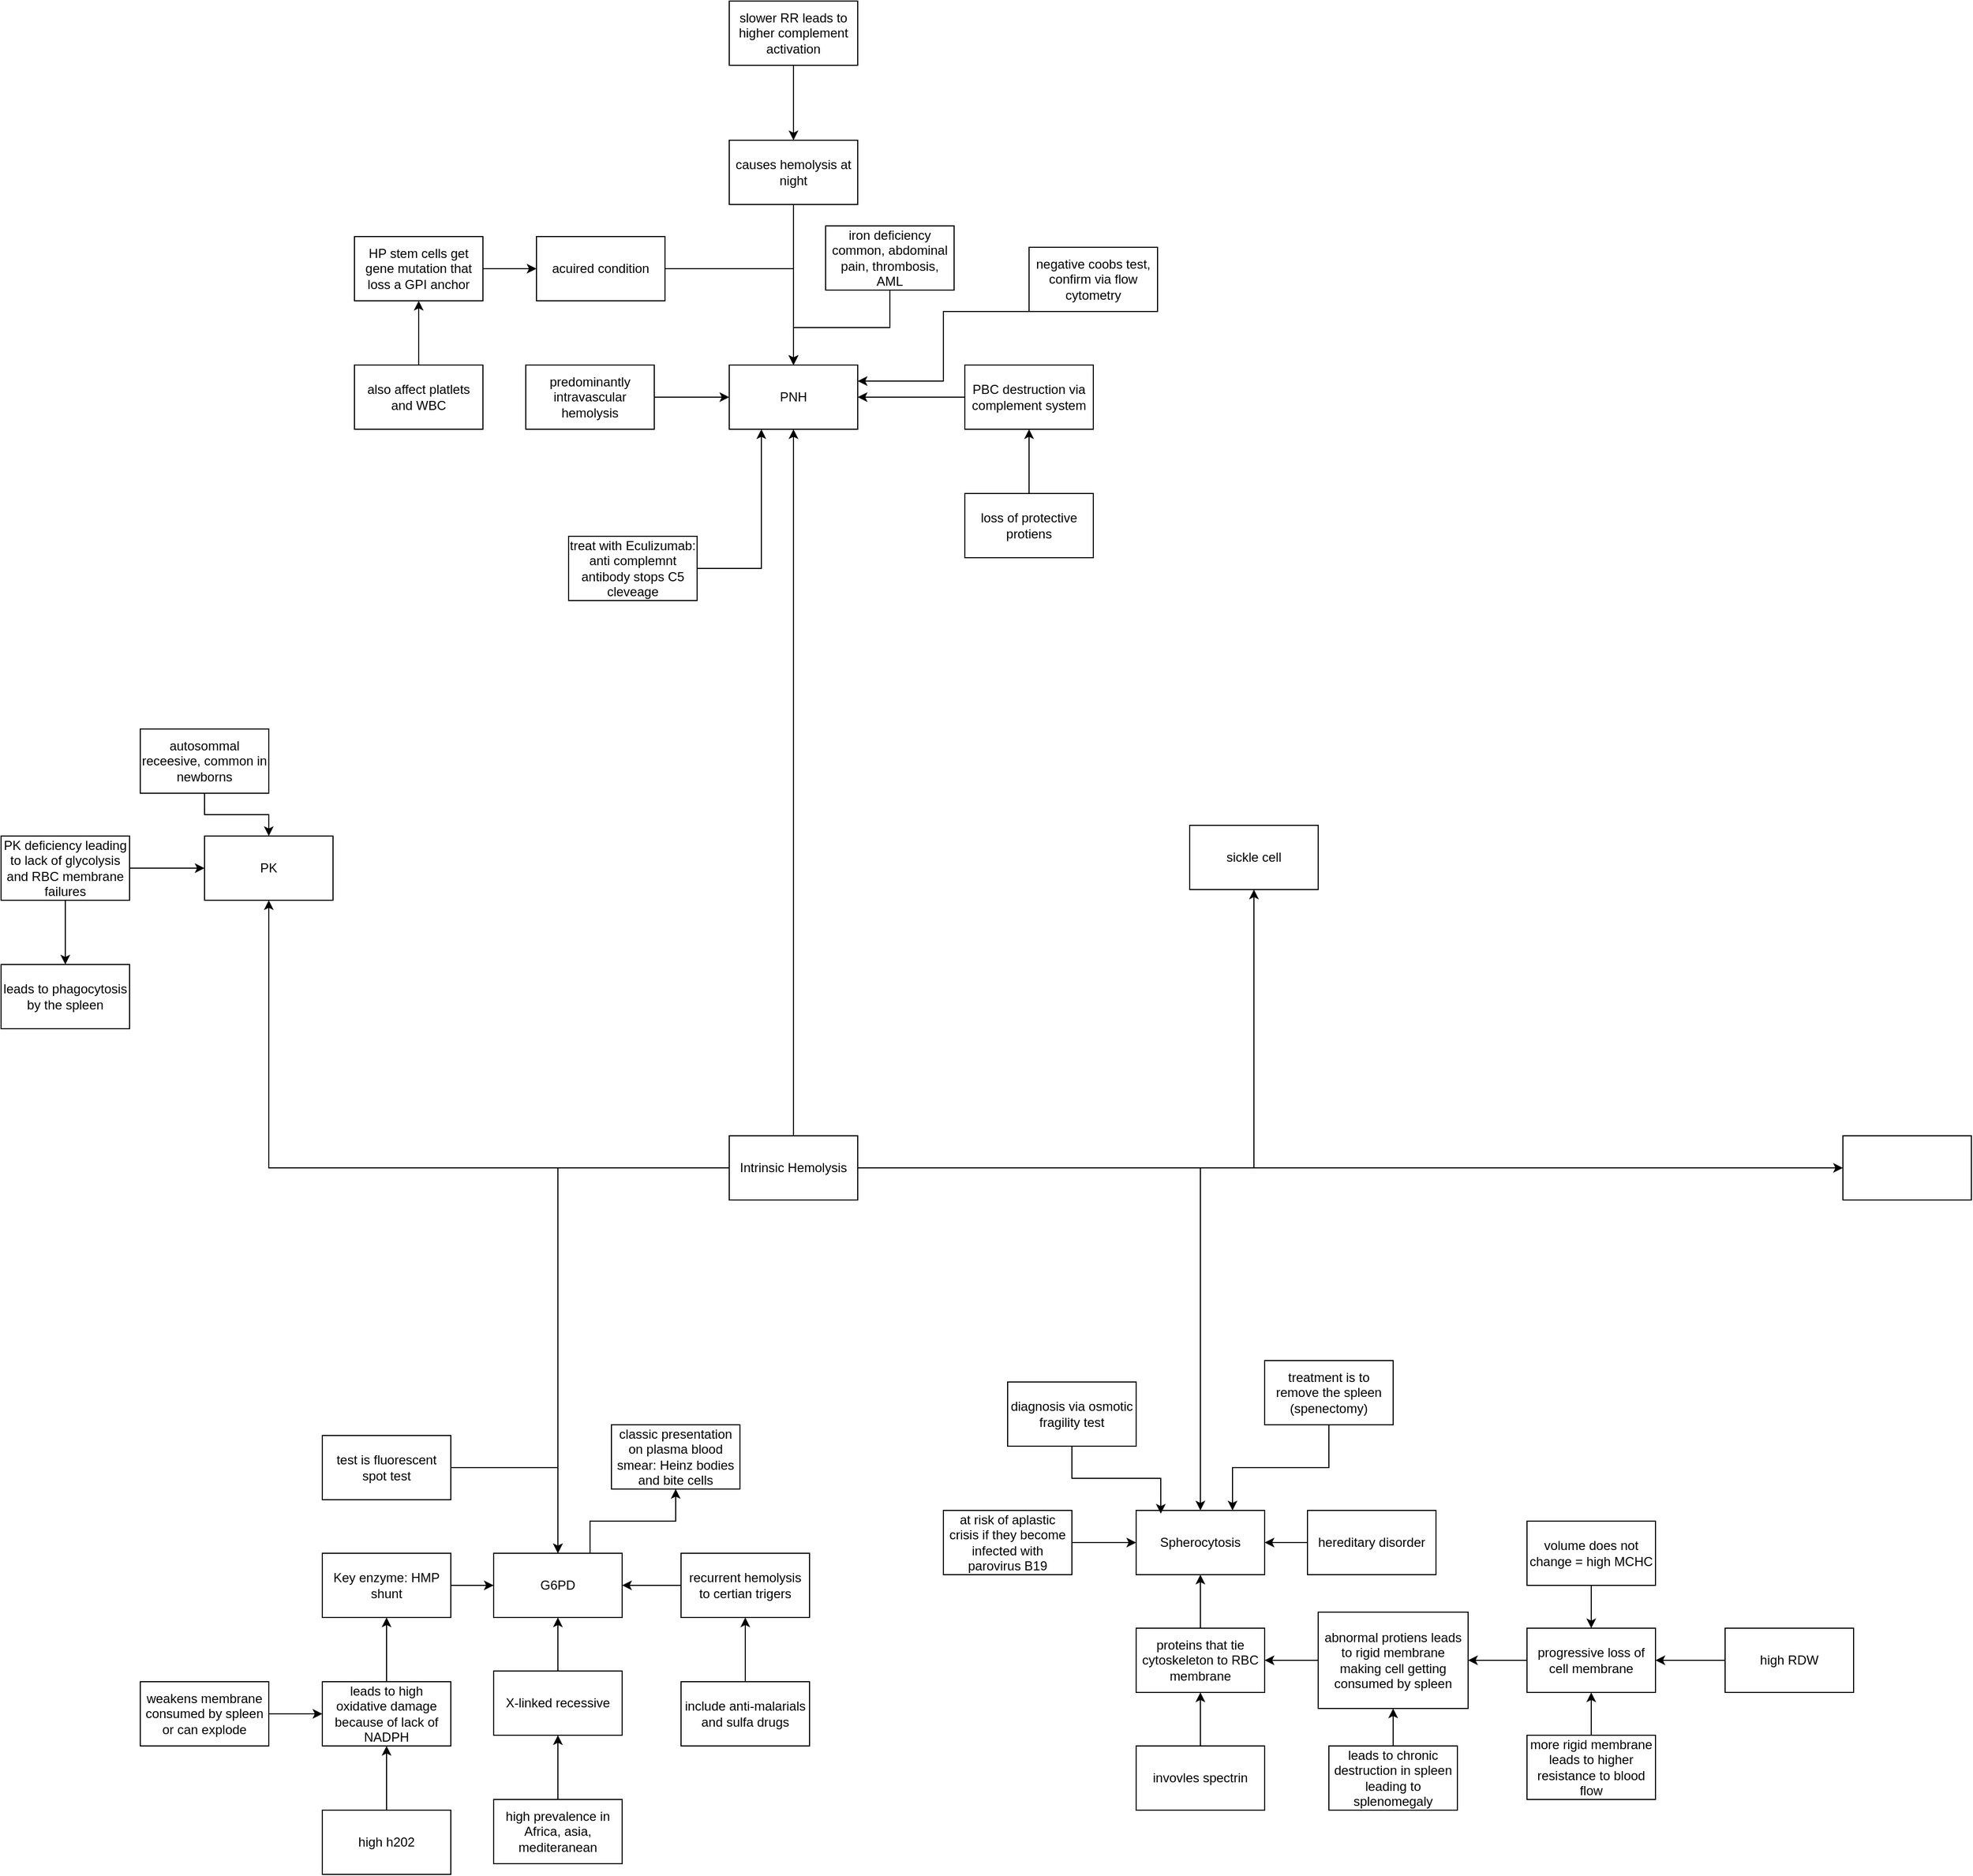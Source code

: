 <mxfile version="28.2.3">
  <diagram name="Page-1" id="USFx2qQlHdeA7opXurbG">
    <mxGraphModel dx="2195" dy="1731" grid="1" gridSize="10" guides="1" tooltips="1" connect="1" arrows="1" fold="1" page="1" pageScale="1" pageWidth="850" pageHeight="1100" math="0" shadow="0">
      <root>
        <mxCell id="0" />
        <mxCell id="1" parent="0" />
        <mxCell id="BO_fKhhY4Z2RmEIphCQF-3" style="edgeStyle=orthogonalEdgeStyle;rounded=0;orthogonalLoop=1;jettySize=auto;html=1;entryX=0.5;entryY=1;entryDx=0;entryDy=0;" edge="1" parent="1" source="BO_fKhhY4Z2RmEIphCQF-1" target="BO_fKhhY4Z2RmEIphCQF-2">
          <mxGeometry relative="1" as="geometry" />
        </mxCell>
        <mxCell id="BO_fKhhY4Z2RmEIphCQF-5" style="edgeStyle=orthogonalEdgeStyle;rounded=0;orthogonalLoop=1;jettySize=auto;html=1;" edge="1" parent="1" source="BO_fKhhY4Z2RmEIphCQF-1" target="BO_fKhhY4Z2RmEIphCQF-4">
          <mxGeometry relative="1" as="geometry" />
        </mxCell>
        <mxCell id="BO_fKhhY4Z2RmEIphCQF-7" style="edgeStyle=orthogonalEdgeStyle;rounded=0;orthogonalLoop=1;jettySize=auto;html=1;entryX=0.5;entryY=0;entryDx=0;entryDy=0;" edge="1" parent="1" source="BO_fKhhY4Z2RmEIphCQF-1" target="BO_fKhhY4Z2RmEIphCQF-6">
          <mxGeometry relative="1" as="geometry" />
        </mxCell>
        <mxCell id="BO_fKhhY4Z2RmEIphCQF-9" style="edgeStyle=orthogonalEdgeStyle;rounded=0;orthogonalLoop=1;jettySize=auto;html=1;" edge="1" parent="1" source="BO_fKhhY4Z2RmEIphCQF-1" target="BO_fKhhY4Z2RmEIphCQF-8">
          <mxGeometry relative="1" as="geometry" />
        </mxCell>
        <mxCell id="BO_fKhhY4Z2RmEIphCQF-11" style="edgeStyle=orthogonalEdgeStyle;rounded=0;orthogonalLoop=1;jettySize=auto;html=1;" edge="1" parent="1" source="BO_fKhhY4Z2RmEIphCQF-1" target="BO_fKhhY4Z2RmEIphCQF-10">
          <mxGeometry relative="1" as="geometry" />
        </mxCell>
        <mxCell id="BO_fKhhY4Z2RmEIphCQF-13" style="edgeStyle=orthogonalEdgeStyle;rounded=0;orthogonalLoop=1;jettySize=auto;html=1;" edge="1" parent="1" source="BO_fKhhY4Z2RmEIphCQF-1" target="BO_fKhhY4Z2RmEIphCQF-12">
          <mxGeometry relative="1" as="geometry" />
        </mxCell>
        <mxCell id="BO_fKhhY4Z2RmEIphCQF-1" value="Intrinsic Hemolysis" style="rounded=0;whiteSpace=wrap;html=1;" vertex="1" parent="1">
          <mxGeometry x="470" y="300" width="120" height="60" as="geometry" />
        </mxCell>
        <mxCell id="BO_fKhhY4Z2RmEIphCQF-2" value="PNH" style="rounded=0;whiteSpace=wrap;html=1;" vertex="1" parent="1">
          <mxGeometry x="470" y="-420" width="120" height="60" as="geometry" />
        </mxCell>
        <mxCell id="BO_fKhhY4Z2RmEIphCQF-4" value="PK" style="rounded=0;whiteSpace=wrap;html=1;" vertex="1" parent="1">
          <mxGeometry x="-20" y="20" width="120" height="60" as="geometry" />
        </mxCell>
        <mxCell id="BO_fKhhY4Z2RmEIphCQF-59" style="edgeStyle=orthogonalEdgeStyle;rounded=0;orthogonalLoop=1;jettySize=auto;html=1;exitX=0.75;exitY=0;exitDx=0;exitDy=0;" edge="1" parent="1" source="BO_fKhhY4Z2RmEIphCQF-6" target="BO_fKhhY4Z2RmEIphCQF-58">
          <mxGeometry relative="1" as="geometry" />
        </mxCell>
        <mxCell id="BO_fKhhY4Z2RmEIphCQF-6" value="G6PD" style="rounded=0;whiteSpace=wrap;html=1;" vertex="1" parent="1">
          <mxGeometry x="250" y="690" width="120" height="60" as="geometry" />
        </mxCell>
        <mxCell id="BO_fKhhY4Z2RmEIphCQF-8" value="Spherocytosis" style="rounded=0;whiteSpace=wrap;html=1;" vertex="1" parent="1">
          <mxGeometry x="850" y="650" width="120" height="60" as="geometry" />
        </mxCell>
        <mxCell id="BO_fKhhY4Z2RmEIphCQF-10" value="sickle cell" style="rounded=0;whiteSpace=wrap;html=1;" vertex="1" parent="1">
          <mxGeometry x="900" y="10" width="120" height="60" as="geometry" />
        </mxCell>
        <mxCell id="BO_fKhhY4Z2RmEIphCQF-12" value="" style="rounded=0;whiteSpace=wrap;html=1;" vertex="1" parent="1">
          <mxGeometry x="1510" y="300" width="120" height="60" as="geometry" />
        </mxCell>
        <mxCell id="BO_fKhhY4Z2RmEIphCQF-15" value="" style="edgeStyle=orthogonalEdgeStyle;rounded=0;orthogonalLoop=1;jettySize=auto;html=1;" edge="1" parent="1" source="BO_fKhhY4Z2RmEIphCQF-14" target="BO_fKhhY4Z2RmEIphCQF-2">
          <mxGeometry relative="1" as="geometry" />
        </mxCell>
        <mxCell id="BO_fKhhY4Z2RmEIphCQF-14" value="PBC destruction via complement system" style="rounded=0;whiteSpace=wrap;html=1;" vertex="1" parent="1">
          <mxGeometry x="690" y="-420" width="120" height="60" as="geometry" />
        </mxCell>
        <mxCell id="BO_fKhhY4Z2RmEIphCQF-17" value="" style="edgeStyle=orthogonalEdgeStyle;rounded=0;orthogonalLoop=1;jettySize=auto;html=1;" edge="1" parent="1" source="BO_fKhhY4Z2RmEIphCQF-16" target="BO_fKhhY4Z2RmEIphCQF-14">
          <mxGeometry relative="1" as="geometry" />
        </mxCell>
        <mxCell id="BO_fKhhY4Z2RmEIphCQF-16" value="loss of protective protiens" style="rounded=0;whiteSpace=wrap;html=1;" vertex="1" parent="1">
          <mxGeometry x="690" y="-300" width="120" height="60" as="geometry" />
        </mxCell>
        <mxCell id="BO_fKhhY4Z2RmEIphCQF-19" value="" style="edgeStyle=orthogonalEdgeStyle;rounded=0;orthogonalLoop=1;jettySize=auto;html=1;" edge="1" parent="1" source="BO_fKhhY4Z2RmEIphCQF-18" target="BO_fKhhY4Z2RmEIphCQF-2">
          <mxGeometry relative="1" as="geometry" />
        </mxCell>
        <mxCell id="BO_fKhhY4Z2RmEIphCQF-18" value="predominantly intravascular hemolysis" style="rounded=0;whiteSpace=wrap;html=1;" vertex="1" parent="1">
          <mxGeometry x="280" y="-420" width="120" height="60" as="geometry" />
        </mxCell>
        <mxCell id="BO_fKhhY4Z2RmEIphCQF-21" style="edgeStyle=orthogonalEdgeStyle;rounded=0;orthogonalLoop=1;jettySize=auto;html=1;entryX=0.5;entryY=0;entryDx=0;entryDy=0;" edge="1" parent="1" source="BO_fKhhY4Z2RmEIphCQF-20" target="BO_fKhhY4Z2RmEIphCQF-2">
          <mxGeometry relative="1" as="geometry" />
        </mxCell>
        <mxCell id="BO_fKhhY4Z2RmEIphCQF-20" value="acuired condition" style="rounded=0;whiteSpace=wrap;html=1;" vertex="1" parent="1">
          <mxGeometry x="290" y="-540" width="120" height="60" as="geometry" />
        </mxCell>
        <mxCell id="BO_fKhhY4Z2RmEIphCQF-23" value="" style="edgeStyle=orthogonalEdgeStyle;rounded=0;orthogonalLoop=1;jettySize=auto;html=1;" edge="1" parent="1" source="BO_fKhhY4Z2RmEIphCQF-22" target="BO_fKhhY4Z2RmEIphCQF-20">
          <mxGeometry relative="1" as="geometry" />
        </mxCell>
        <mxCell id="BO_fKhhY4Z2RmEIphCQF-22" value="HP stem cells get gene mutation that loss a GPI anchor" style="rounded=0;whiteSpace=wrap;html=1;" vertex="1" parent="1">
          <mxGeometry x="120" y="-540" width="120" height="60" as="geometry" />
        </mxCell>
        <mxCell id="BO_fKhhY4Z2RmEIphCQF-25" value="" style="edgeStyle=orthogonalEdgeStyle;rounded=0;orthogonalLoop=1;jettySize=auto;html=1;" edge="1" parent="1" source="BO_fKhhY4Z2RmEIphCQF-24" target="BO_fKhhY4Z2RmEIphCQF-22">
          <mxGeometry relative="1" as="geometry" />
        </mxCell>
        <mxCell id="BO_fKhhY4Z2RmEIphCQF-24" value="also affect platlets and WBC" style="rounded=0;whiteSpace=wrap;html=1;" vertex="1" parent="1">
          <mxGeometry x="120" y="-420" width="120" height="60" as="geometry" />
        </mxCell>
        <mxCell id="BO_fKhhY4Z2RmEIphCQF-27" style="edgeStyle=orthogonalEdgeStyle;rounded=0;orthogonalLoop=1;jettySize=auto;html=1;entryX=0.5;entryY=0;entryDx=0;entryDy=0;" edge="1" parent="1" source="BO_fKhhY4Z2RmEIphCQF-26" target="BO_fKhhY4Z2RmEIphCQF-2">
          <mxGeometry relative="1" as="geometry" />
        </mxCell>
        <mxCell id="BO_fKhhY4Z2RmEIphCQF-26" value="causes hemolysis at night" style="rounded=0;whiteSpace=wrap;html=1;" vertex="1" parent="1">
          <mxGeometry x="470" y="-630" width="120" height="60" as="geometry" />
        </mxCell>
        <mxCell id="BO_fKhhY4Z2RmEIphCQF-29" value="" style="edgeStyle=orthogonalEdgeStyle;rounded=0;orthogonalLoop=1;jettySize=auto;html=1;" edge="1" parent="1" source="BO_fKhhY4Z2RmEIphCQF-28" target="BO_fKhhY4Z2RmEIphCQF-26">
          <mxGeometry relative="1" as="geometry" />
        </mxCell>
        <mxCell id="BO_fKhhY4Z2RmEIphCQF-28" value="slower RR leads to higher complement activation" style="rounded=0;whiteSpace=wrap;html=1;" vertex="1" parent="1">
          <mxGeometry x="470" y="-760" width="120" height="60" as="geometry" />
        </mxCell>
        <mxCell id="BO_fKhhY4Z2RmEIphCQF-31" style="edgeStyle=orthogonalEdgeStyle;rounded=0;orthogonalLoop=1;jettySize=auto;html=1;" edge="1" parent="1" source="BO_fKhhY4Z2RmEIphCQF-30" target="BO_fKhhY4Z2RmEIphCQF-2">
          <mxGeometry relative="1" as="geometry" />
        </mxCell>
        <mxCell id="BO_fKhhY4Z2RmEIphCQF-30" value="iron deficiency common, abdominal pain, thrombosis, AML" style="rounded=0;whiteSpace=wrap;html=1;" vertex="1" parent="1">
          <mxGeometry x="560" y="-550" width="120" height="60" as="geometry" />
        </mxCell>
        <mxCell id="BO_fKhhY4Z2RmEIphCQF-33" style="edgeStyle=orthogonalEdgeStyle;rounded=0;orthogonalLoop=1;jettySize=auto;html=1;entryX=1;entryY=0.25;entryDx=0;entryDy=0;" edge="1" parent="1" source="BO_fKhhY4Z2RmEIphCQF-32" target="BO_fKhhY4Z2RmEIphCQF-2">
          <mxGeometry relative="1" as="geometry">
            <Array as="points">
              <mxPoint x="670" y="-470" />
              <mxPoint x="670" y="-405" />
            </Array>
          </mxGeometry>
        </mxCell>
        <mxCell id="BO_fKhhY4Z2RmEIphCQF-32" value="negative coobs test, confirm via flow cytometry" style="rounded=0;whiteSpace=wrap;html=1;" vertex="1" parent="1">
          <mxGeometry x="750" y="-530" width="120" height="60" as="geometry" />
        </mxCell>
        <mxCell id="BO_fKhhY4Z2RmEIphCQF-35" style="edgeStyle=orthogonalEdgeStyle;rounded=0;orthogonalLoop=1;jettySize=auto;html=1;entryX=0.25;entryY=1;entryDx=0;entryDy=0;" edge="1" parent="1" source="BO_fKhhY4Z2RmEIphCQF-34" target="BO_fKhhY4Z2RmEIphCQF-2">
          <mxGeometry relative="1" as="geometry" />
        </mxCell>
        <mxCell id="BO_fKhhY4Z2RmEIphCQF-34" value="treat with Eculizumab: anti complemnt antibody stops C5 cleveage" style="rounded=0;whiteSpace=wrap;html=1;" vertex="1" parent="1">
          <mxGeometry x="320" y="-260" width="120" height="60" as="geometry" />
        </mxCell>
        <mxCell id="BO_fKhhY4Z2RmEIphCQF-37" value="" style="edgeStyle=orthogonalEdgeStyle;rounded=0;orthogonalLoop=1;jettySize=auto;html=1;" edge="1" parent="1" source="BO_fKhhY4Z2RmEIphCQF-36" target="BO_fKhhY4Z2RmEIphCQF-4">
          <mxGeometry relative="1" as="geometry" />
        </mxCell>
        <mxCell id="BO_fKhhY4Z2RmEIphCQF-39" value="" style="edgeStyle=orthogonalEdgeStyle;rounded=0;orthogonalLoop=1;jettySize=auto;html=1;" edge="1" parent="1" source="BO_fKhhY4Z2RmEIphCQF-36" target="BO_fKhhY4Z2RmEIphCQF-38">
          <mxGeometry relative="1" as="geometry" />
        </mxCell>
        <mxCell id="BO_fKhhY4Z2RmEIphCQF-36" value="PK deficiency leading to lack of glycolysis and RBC membrane failures" style="rounded=0;whiteSpace=wrap;html=1;" vertex="1" parent="1">
          <mxGeometry x="-210" y="20" width="120" height="60" as="geometry" />
        </mxCell>
        <mxCell id="BO_fKhhY4Z2RmEIphCQF-38" value="leads to phagocytosis by the spleen" style="rounded=0;whiteSpace=wrap;html=1;" vertex="1" parent="1">
          <mxGeometry x="-210" y="140" width="120" height="60" as="geometry" />
        </mxCell>
        <mxCell id="BO_fKhhY4Z2RmEIphCQF-41" style="edgeStyle=orthogonalEdgeStyle;rounded=0;orthogonalLoop=1;jettySize=auto;html=1;" edge="1" parent="1" source="BO_fKhhY4Z2RmEIphCQF-40" target="BO_fKhhY4Z2RmEIphCQF-4">
          <mxGeometry relative="1" as="geometry" />
        </mxCell>
        <mxCell id="BO_fKhhY4Z2RmEIphCQF-40" value="autosommal receesive, common in newborns" style="rounded=0;whiteSpace=wrap;html=1;" vertex="1" parent="1">
          <mxGeometry x="-80" y="-80" width="120" height="60" as="geometry" />
        </mxCell>
        <mxCell id="BO_fKhhY4Z2RmEIphCQF-43" value="" style="edgeStyle=orthogonalEdgeStyle;rounded=0;orthogonalLoop=1;jettySize=auto;html=1;" edge="1" parent="1" source="BO_fKhhY4Z2RmEIphCQF-42" target="BO_fKhhY4Z2RmEIphCQF-6">
          <mxGeometry relative="1" as="geometry" />
        </mxCell>
        <mxCell id="BO_fKhhY4Z2RmEIphCQF-42" value="Key enzyme: HMP shunt" style="rounded=0;whiteSpace=wrap;html=1;" vertex="1" parent="1">
          <mxGeometry x="90" y="690" width="120" height="60" as="geometry" />
        </mxCell>
        <mxCell id="BO_fKhhY4Z2RmEIphCQF-45" style="edgeStyle=orthogonalEdgeStyle;rounded=0;orthogonalLoop=1;jettySize=auto;html=1;" edge="1" parent="1" source="BO_fKhhY4Z2RmEIphCQF-44" target="BO_fKhhY4Z2RmEIphCQF-42">
          <mxGeometry relative="1" as="geometry" />
        </mxCell>
        <mxCell id="BO_fKhhY4Z2RmEIphCQF-44" value="leads to high oxidative damage because of lack of NADPH" style="rounded=0;whiteSpace=wrap;html=1;" vertex="1" parent="1">
          <mxGeometry x="90" y="810" width="120" height="60" as="geometry" />
        </mxCell>
        <mxCell id="BO_fKhhY4Z2RmEIphCQF-47" style="edgeStyle=orthogonalEdgeStyle;rounded=0;orthogonalLoop=1;jettySize=auto;html=1;" edge="1" parent="1" source="BO_fKhhY4Z2RmEIphCQF-46" target="BO_fKhhY4Z2RmEIphCQF-44">
          <mxGeometry relative="1" as="geometry" />
        </mxCell>
        <mxCell id="BO_fKhhY4Z2RmEIphCQF-46" value="high h202" style="rounded=0;whiteSpace=wrap;html=1;" vertex="1" parent="1">
          <mxGeometry x="90" y="930" width="120" height="60" as="geometry" />
        </mxCell>
        <mxCell id="BO_fKhhY4Z2RmEIphCQF-49" style="edgeStyle=orthogonalEdgeStyle;rounded=0;orthogonalLoop=1;jettySize=auto;html=1;" edge="1" parent="1" source="BO_fKhhY4Z2RmEIphCQF-48" target="BO_fKhhY4Z2RmEIphCQF-6">
          <mxGeometry relative="1" as="geometry" />
        </mxCell>
        <mxCell id="BO_fKhhY4Z2RmEIphCQF-48" value="X-linked recessive" style="rounded=0;whiteSpace=wrap;html=1;" vertex="1" parent="1">
          <mxGeometry x="250" y="800" width="120" height="60" as="geometry" />
        </mxCell>
        <mxCell id="BO_fKhhY4Z2RmEIphCQF-51" value="" style="edgeStyle=orthogonalEdgeStyle;rounded=0;orthogonalLoop=1;jettySize=auto;html=1;" edge="1" parent="1" source="BO_fKhhY4Z2RmEIphCQF-50" target="BO_fKhhY4Z2RmEIphCQF-6">
          <mxGeometry relative="1" as="geometry" />
        </mxCell>
        <mxCell id="BO_fKhhY4Z2RmEIphCQF-50" value="recurrent hemolysis to certian trigers" style="rounded=0;whiteSpace=wrap;html=1;" vertex="1" parent="1">
          <mxGeometry x="425" y="690" width="120" height="60" as="geometry" />
        </mxCell>
        <mxCell id="BO_fKhhY4Z2RmEIphCQF-53" value="" style="edgeStyle=orthogonalEdgeStyle;rounded=0;orthogonalLoop=1;jettySize=auto;html=1;" edge="1" parent="1" source="BO_fKhhY4Z2RmEIphCQF-52" target="BO_fKhhY4Z2RmEIphCQF-44">
          <mxGeometry relative="1" as="geometry" />
        </mxCell>
        <mxCell id="BO_fKhhY4Z2RmEIphCQF-52" value="weakens membrane consumed by spleen or can explode" style="rounded=0;whiteSpace=wrap;html=1;" vertex="1" parent="1">
          <mxGeometry x="-80" y="810" width="120" height="60" as="geometry" />
        </mxCell>
        <mxCell id="BO_fKhhY4Z2RmEIphCQF-55" value="" style="edgeStyle=orthogonalEdgeStyle;rounded=0;orthogonalLoop=1;jettySize=auto;html=1;" edge="1" parent="1" source="BO_fKhhY4Z2RmEIphCQF-54" target="BO_fKhhY4Z2RmEIphCQF-50">
          <mxGeometry relative="1" as="geometry" />
        </mxCell>
        <mxCell id="BO_fKhhY4Z2RmEIphCQF-54" value="include anti-malarials and sulfa drugs" style="rounded=0;whiteSpace=wrap;html=1;" vertex="1" parent="1">
          <mxGeometry x="425" y="810" width="120" height="60" as="geometry" />
        </mxCell>
        <mxCell id="BO_fKhhY4Z2RmEIphCQF-57" style="edgeStyle=orthogonalEdgeStyle;rounded=0;orthogonalLoop=1;jettySize=auto;html=1;entryX=0.5;entryY=1;entryDx=0;entryDy=0;" edge="1" parent="1" source="BO_fKhhY4Z2RmEIphCQF-56" target="BO_fKhhY4Z2RmEIphCQF-48">
          <mxGeometry relative="1" as="geometry" />
        </mxCell>
        <mxCell id="BO_fKhhY4Z2RmEIphCQF-56" value="high prevalence in Africa, asia, mediteranean" style="rounded=0;whiteSpace=wrap;html=1;" vertex="1" parent="1">
          <mxGeometry x="250" y="920" width="120" height="60" as="geometry" />
        </mxCell>
        <mxCell id="BO_fKhhY4Z2RmEIphCQF-58" value="classic presentation on plasma blood smear: Heinz bodies and bite cells" style="rounded=0;whiteSpace=wrap;html=1;" vertex="1" parent="1">
          <mxGeometry x="360" y="570" width="120" height="60" as="geometry" />
        </mxCell>
        <mxCell id="BO_fKhhY4Z2RmEIphCQF-61" style="edgeStyle=orthogonalEdgeStyle;rounded=0;orthogonalLoop=1;jettySize=auto;html=1;" edge="1" parent="1" source="BO_fKhhY4Z2RmEIphCQF-60" target="BO_fKhhY4Z2RmEIphCQF-6">
          <mxGeometry relative="1" as="geometry" />
        </mxCell>
        <mxCell id="BO_fKhhY4Z2RmEIphCQF-60" value="test is fluorescent spot test" style="rounded=0;whiteSpace=wrap;html=1;" vertex="1" parent="1">
          <mxGeometry x="90" y="580" width="120" height="60" as="geometry" />
        </mxCell>
        <mxCell id="BO_fKhhY4Z2RmEIphCQF-63" value="" style="edgeStyle=orthogonalEdgeStyle;rounded=0;orthogonalLoop=1;jettySize=auto;html=1;" edge="1" parent="1" source="BO_fKhhY4Z2RmEIphCQF-62" target="BO_fKhhY4Z2RmEIphCQF-8">
          <mxGeometry relative="1" as="geometry" />
        </mxCell>
        <mxCell id="BO_fKhhY4Z2RmEIphCQF-62" value="hereditary disorder" style="rounded=0;whiteSpace=wrap;html=1;" vertex="1" parent="1">
          <mxGeometry x="1010" y="650" width="120" height="60" as="geometry" />
        </mxCell>
        <mxCell id="BO_fKhhY4Z2RmEIphCQF-65" value="" style="edgeStyle=orthogonalEdgeStyle;rounded=0;orthogonalLoop=1;jettySize=auto;html=1;" edge="1" parent="1" source="BO_fKhhY4Z2RmEIphCQF-64" target="BO_fKhhY4Z2RmEIphCQF-8">
          <mxGeometry relative="1" as="geometry" />
        </mxCell>
        <mxCell id="BO_fKhhY4Z2RmEIphCQF-64" value="proteins that tie cytoskeleton to RBC membrane" style="rounded=0;whiteSpace=wrap;html=1;" vertex="1" parent="1">
          <mxGeometry x="850" y="760" width="120" height="60" as="geometry" />
        </mxCell>
        <mxCell id="BO_fKhhY4Z2RmEIphCQF-67" value="" style="edgeStyle=orthogonalEdgeStyle;rounded=0;orthogonalLoop=1;jettySize=auto;html=1;" edge="1" parent="1" source="BO_fKhhY4Z2RmEIphCQF-66" target="BO_fKhhY4Z2RmEIphCQF-64">
          <mxGeometry relative="1" as="geometry" />
        </mxCell>
        <mxCell id="BO_fKhhY4Z2RmEIphCQF-66" value="invovles spectrin" style="rounded=0;whiteSpace=wrap;html=1;" vertex="1" parent="1">
          <mxGeometry x="850" y="870" width="120" height="60" as="geometry" />
        </mxCell>
        <mxCell id="BO_fKhhY4Z2RmEIphCQF-69" value="" style="edgeStyle=orthogonalEdgeStyle;rounded=0;orthogonalLoop=1;jettySize=auto;html=1;" edge="1" parent="1" source="BO_fKhhY4Z2RmEIphCQF-68" target="BO_fKhhY4Z2RmEIphCQF-64">
          <mxGeometry relative="1" as="geometry" />
        </mxCell>
        <mxCell id="BO_fKhhY4Z2RmEIphCQF-68" value="abnormal protiens leads to rigid membrane making cell getting consumed by spleen" style="rounded=0;whiteSpace=wrap;html=1;" vertex="1" parent="1">
          <mxGeometry x="1020" y="745" width="140" height="90" as="geometry" />
        </mxCell>
        <mxCell id="BO_fKhhY4Z2RmEIphCQF-71" value="" style="edgeStyle=orthogonalEdgeStyle;rounded=0;orthogonalLoop=1;jettySize=auto;html=1;" edge="1" parent="1" source="BO_fKhhY4Z2RmEIphCQF-70" target="BO_fKhhY4Z2RmEIphCQF-68">
          <mxGeometry relative="1" as="geometry" />
        </mxCell>
        <mxCell id="BO_fKhhY4Z2RmEIphCQF-70" value="leads to chronic destruction in spleen leading to splenomegaly" style="rounded=0;whiteSpace=wrap;html=1;" vertex="1" parent="1">
          <mxGeometry x="1030" y="870" width="120" height="60" as="geometry" />
        </mxCell>
        <mxCell id="BO_fKhhY4Z2RmEIphCQF-73" value="" style="edgeStyle=orthogonalEdgeStyle;rounded=0;orthogonalLoop=1;jettySize=auto;html=1;" edge="1" parent="1" source="BO_fKhhY4Z2RmEIphCQF-72" target="BO_fKhhY4Z2RmEIphCQF-68">
          <mxGeometry relative="1" as="geometry" />
        </mxCell>
        <mxCell id="BO_fKhhY4Z2RmEIphCQF-72" value="progressive loss of cell membrane" style="rounded=0;whiteSpace=wrap;html=1;" vertex="1" parent="1">
          <mxGeometry x="1215" y="760" width="120" height="60" as="geometry" />
        </mxCell>
        <mxCell id="BO_fKhhY4Z2RmEIphCQF-75" value="" style="edgeStyle=orthogonalEdgeStyle;rounded=0;orthogonalLoop=1;jettySize=auto;html=1;" edge="1" parent="1" source="BO_fKhhY4Z2RmEIphCQF-74" target="BO_fKhhY4Z2RmEIphCQF-72">
          <mxGeometry relative="1" as="geometry" />
        </mxCell>
        <mxCell id="BO_fKhhY4Z2RmEIphCQF-74" value="high RDW" style="rounded=0;whiteSpace=wrap;html=1;" vertex="1" parent="1">
          <mxGeometry x="1400" y="760" width="120" height="60" as="geometry" />
        </mxCell>
        <mxCell id="BO_fKhhY4Z2RmEIphCQF-77" value="" style="edgeStyle=orthogonalEdgeStyle;rounded=0;orthogonalLoop=1;jettySize=auto;html=1;" edge="1" parent="1" source="BO_fKhhY4Z2RmEIphCQF-76" target="BO_fKhhY4Z2RmEIphCQF-72">
          <mxGeometry relative="1" as="geometry" />
        </mxCell>
        <mxCell id="BO_fKhhY4Z2RmEIphCQF-76" value="volume does not change = high MCHC" style="rounded=0;whiteSpace=wrap;html=1;" vertex="1" parent="1">
          <mxGeometry x="1215" y="660" width="120" height="60" as="geometry" />
        </mxCell>
        <mxCell id="BO_fKhhY4Z2RmEIphCQF-79" value="" style="edgeStyle=orthogonalEdgeStyle;rounded=0;orthogonalLoop=1;jettySize=auto;html=1;" edge="1" parent="1" source="BO_fKhhY4Z2RmEIphCQF-78" target="BO_fKhhY4Z2RmEIphCQF-72">
          <mxGeometry relative="1" as="geometry" />
        </mxCell>
        <mxCell id="BO_fKhhY4Z2RmEIphCQF-78" value="more rigid membrane leads to higher resistance to blood flow" style="rounded=0;whiteSpace=wrap;html=1;" vertex="1" parent="1">
          <mxGeometry x="1215" y="860" width="120" height="60" as="geometry" />
        </mxCell>
        <mxCell id="BO_fKhhY4Z2RmEIphCQF-81" value="" style="edgeStyle=orthogonalEdgeStyle;rounded=0;orthogonalLoop=1;jettySize=auto;html=1;" edge="1" parent="1" source="BO_fKhhY4Z2RmEIphCQF-80" target="BO_fKhhY4Z2RmEIphCQF-8">
          <mxGeometry relative="1" as="geometry" />
        </mxCell>
        <mxCell id="BO_fKhhY4Z2RmEIphCQF-80" value="at risk of aplastic crisis if they become infected with parovirus B19" style="rounded=0;whiteSpace=wrap;html=1;" vertex="1" parent="1">
          <mxGeometry x="670" y="650" width="120" height="60" as="geometry" />
        </mxCell>
        <mxCell id="BO_fKhhY4Z2RmEIphCQF-82" value="diagnosis via osmotic fragility test" style="rounded=0;whiteSpace=wrap;html=1;" vertex="1" parent="1">
          <mxGeometry x="730" y="530" width="120" height="60" as="geometry" />
        </mxCell>
        <mxCell id="BO_fKhhY4Z2RmEIphCQF-83" style="edgeStyle=orthogonalEdgeStyle;rounded=0;orthogonalLoop=1;jettySize=auto;html=1;entryX=0.192;entryY=0.05;entryDx=0;entryDy=0;entryPerimeter=0;" edge="1" parent="1" source="BO_fKhhY4Z2RmEIphCQF-82" target="BO_fKhhY4Z2RmEIphCQF-8">
          <mxGeometry relative="1" as="geometry" />
        </mxCell>
        <mxCell id="BO_fKhhY4Z2RmEIphCQF-85" style="edgeStyle=orthogonalEdgeStyle;rounded=0;orthogonalLoop=1;jettySize=auto;html=1;entryX=0.75;entryY=0;entryDx=0;entryDy=0;" edge="1" parent="1" source="BO_fKhhY4Z2RmEIphCQF-84" target="BO_fKhhY4Z2RmEIphCQF-8">
          <mxGeometry relative="1" as="geometry" />
        </mxCell>
        <mxCell id="BO_fKhhY4Z2RmEIphCQF-84" value="treatment is to remove the spleen (spenectomy)" style="rounded=0;whiteSpace=wrap;html=1;" vertex="1" parent="1">
          <mxGeometry x="970" y="510" width="120" height="60" as="geometry" />
        </mxCell>
      </root>
    </mxGraphModel>
  </diagram>
</mxfile>

